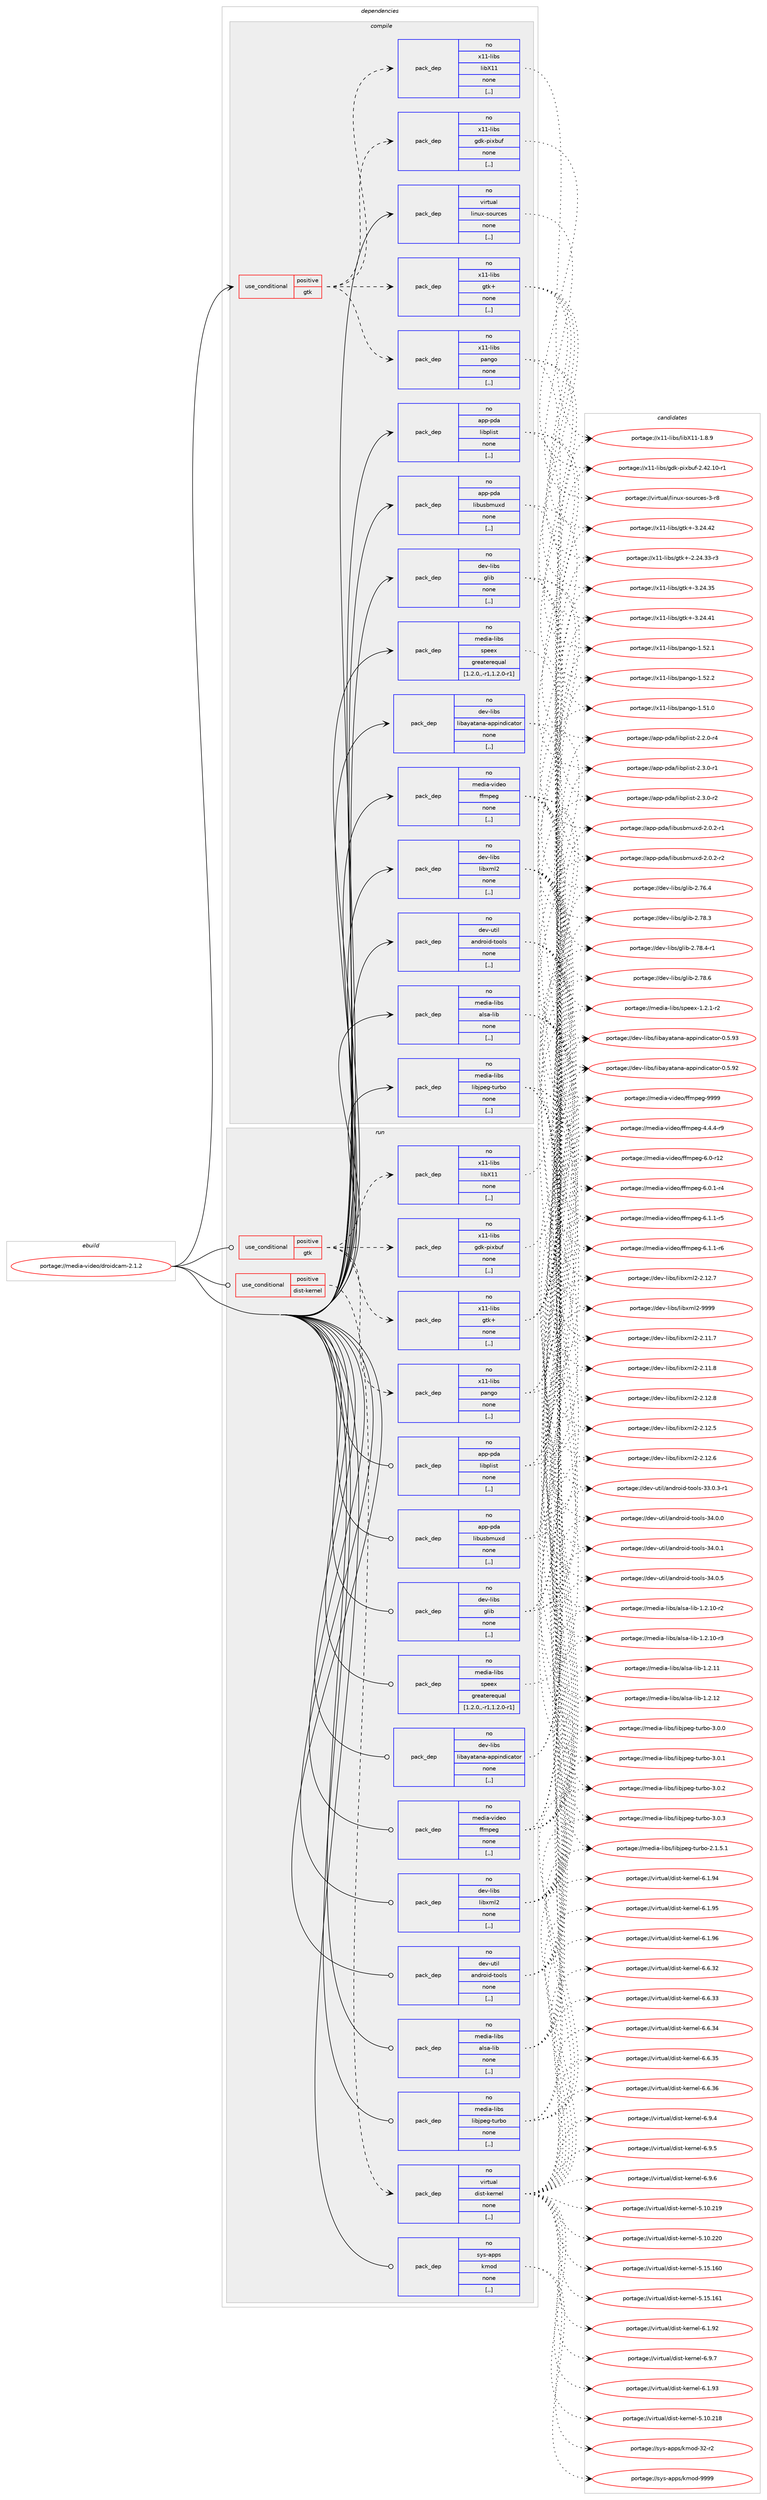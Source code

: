 digraph prolog {

# *************
# Graph options
# *************

newrank=true;
concentrate=true;
compound=true;
graph [rankdir=LR,fontname=Helvetica,fontsize=10,ranksep=1.5];#, ranksep=2.5, nodesep=0.2];
edge  [arrowhead=vee];
node  [fontname=Helvetica,fontsize=10];

# **********
# The ebuild
# **********

subgraph cluster_leftcol {
color=gray;
rank=same;
label=<<i>ebuild</i>>;
id [label="portage://media-video/droidcam-2.1.2", color=red, width=4, href="../media-video/droidcam-2.1.2.svg"];
}

# ****************
# The dependencies
# ****************

subgraph cluster_midcol {
color=gray;
label=<<i>dependencies</i>>;
subgraph cluster_compile {
fillcolor="#eeeeee";
style=filled;
label=<<i>compile</i>>;
subgraph cond80886 {
dependency318370 [label=<<TABLE BORDER="0" CELLBORDER="1" CELLSPACING="0" CELLPADDING="4"><TR><TD ROWSPAN="3" CELLPADDING="10">use_conditional</TD></TR><TR><TD>positive</TD></TR><TR><TD>gtk</TD></TR></TABLE>>, shape=none, color=red];
subgraph pack235024 {
dependency318371 [label=<<TABLE BORDER="0" CELLBORDER="1" CELLSPACING="0" CELLPADDING="4" WIDTH="220"><TR><TD ROWSPAN="6" CELLPADDING="30">pack_dep</TD></TR><TR><TD WIDTH="110">no</TD></TR><TR><TD>x11-libs</TD></TR><TR><TD>gdk-pixbuf</TD></TR><TR><TD>none</TD></TR><TR><TD>[,,]</TD></TR></TABLE>>, shape=none, color=blue];
}
dependency318370:e -> dependency318371:w [weight=20,style="dashed",arrowhead="vee"];
subgraph pack235025 {
dependency318372 [label=<<TABLE BORDER="0" CELLBORDER="1" CELLSPACING="0" CELLPADDING="4" WIDTH="220"><TR><TD ROWSPAN="6" CELLPADDING="30">pack_dep</TD></TR><TR><TD WIDTH="110">no</TD></TR><TR><TD>x11-libs</TD></TR><TR><TD>gtk+</TD></TR><TR><TD>none</TD></TR><TR><TD>[,,]</TD></TR></TABLE>>, shape=none, color=blue];
}
dependency318370:e -> dependency318372:w [weight=20,style="dashed",arrowhead="vee"];
subgraph pack235026 {
dependency318373 [label=<<TABLE BORDER="0" CELLBORDER="1" CELLSPACING="0" CELLPADDING="4" WIDTH="220"><TR><TD ROWSPAN="6" CELLPADDING="30">pack_dep</TD></TR><TR><TD WIDTH="110">no</TD></TR><TR><TD>x11-libs</TD></TR><TR><TD>libX11</TD></TR><TR><TD>none</TD></TR><TR><TD>[,,]</TD></TR></TABLE>>, shape=none, color=blue];
}
dependency318370:e -> dependency318373:w [weight=20,style="dashed",arrowhead="vee"];
subgraph pack235027 {
dependency318374 [label=<<TABLE BORDER="0" CELLBORDER="1" CELLSPACING="0" CELLPADDING="4" WIDTH="220"><TR><TD ROWSPAN="6" CELLPADDING="30">pack_dep</TD></TR><TR><TD WIDTH="110">no</TD></TR><TR><TD>x11-libs</TD></TR><TR><TD>pango</TD></TR><TR><TD>none</TD></TR><TR><TD>[,,]</TD></TR></TABLE>>, shape=none, color=blue];
}
dependency318370:e -> dependency318374:w [weight=20,style="dashed",arrowhead="vee"];
}
id:e -> dependency318370:w [weight=20,style="solid",arrowhead="vee"];
subgraph pack235028 {
dependency318375 [label=<<TABLE BORDER="0" CELLBORDER="1" CELLSPACING="0" CELLPADDING="4" WIDTH="220"><TR><TD ROWSPAN="6" CELLPADDING="30">pack_dep</TD></TR><TR><TD WIDTH="110">no</TD></TR><TR><TD>app-pda</TD></TR><TR><TD>libplist</TD></TR><TR><TD>none</TD></TR><TR><TD>[,,]</TD></TR></TABLE>>, shape=none, color=blue];
}
id:e -> dependency318375:w [weight=20,style="solid",arrowhead="vee"];
subgraph pack235029 {
dependency318376 [label=<<TABLE BORDER="0" CELLBORDER="1" CELLSPACING="0" CELLPADDING="4" WIDTH="220"><TR><TD ROWSPAN="6" CELLPADDING="30">pack_dep</TD></TR><TR><TD WIDTH="110">no</TD></TR><TR><TD>app-pda</TD></TR><TR><TD>libusbmuxd</TD></TR><TR><TD>none</TD></TR><TR><TD>[,,]</TD></TR></TABLE>>, shape=none, color=blue];
}
id:e -> dependency318376:w [weight=20,style="solid",arrowhead="vee"];
subgraph pack235030 {
dependency318377 [label=<<TABLE BORDER="0" CELLBORDER="1" CELLSPACING="0" CELLPADDING="4" WIDTH="220"><TR><TD ROWSPAN="6" CELLPADDING="30">pack_dep</TD></TR><TR><TD WIDTH="110">no</TD></TR><TR><TD>dev-libs</TD></TR><TR><TD>glib</TD></TR><TR><TD>none</TD></TR><TR><TD>[,,]</TD></TR></TABLE>>, shape=none, color=blue];
}
id:e -> dependency318377:w [weight=20,style="solid",arrowhead="vee"];
subgraph pack235031 {
dependency318378 [label=<<TABLE BORDER="0" CELLBORDER="1" CELLSPACING="0" CELLPADDING="4" WIDTH="220"><TR><TD ROWSPAN="6" CELLPADDING="30">pack_dep</TD></TR><TR><TD WIDTH="110">no</TD></TR><TR><TD>dev-libs</TD></TR><TR><TD>libayatana-appindicator</TD></TR><TR><TD>none</TD></TR><TR><TD>[,,]</TD></TR></TABLE>>, shape=none, color=blue];
}
id:e -> dependency318378:w [weight=20,style="solid",arrowhead="vee"];
subgraph pack235032 {
dependency318379 [label=<<TABLE BORDER="0" CELLBORDER="1" CELLSPACING="0" CELLPADDING="4" WIDTH="220"><TR><TD ROWSPAN="6" CELLPADDING="30">pack_dep</TD></TR><TR><TD WIDTH="110">no</TD></TR><TR><TD>dev-libs</TD></TR><TR><TD>libxml2</TD></TR><TR><TD>none</TD></TR><TR><TD>[,,]</TD></TR></TABLE>>, shape=none, color=blue];
}
id:e -> dependency318379:w [weight=20,style="solid",arrowhead="vee"];
subgraph pack235033 {
dependency318380 [label=<<TABLE BORDER="0" CELLBORDER="1" CELLSPACING="0" CELLPADDING="4" WIDTH="220"><TR><TD ROWSPAN="6" CELLPADDING="30">pack_dep</TD></TR><TR><TD WIDTH="110">no</TD></TR><TR><TD>dev-util</TD></TR><TR><TD>android-tools</TD></TR><TR><TD>none</TD></TR><TR><TD>[,,]</TD></TR></TABLE>>, shape=none, color=blue];
}
id:e -> dependency318380:w [weight=20,style="solid",arrowhead="vee"];
subgraph pack235034 {
dependency318381 [label=<<TABLE BORDER="0" CELLBORDER="1" CELLSPACING="0" CELLPADDING="4" WIDTH="220"><TR><TD ROWSPAN="6" CELLPADDING="30">pack_dep</TD></TR><TR><TD WIDTH="110">no</TD></TR><TR><TD>media-libs</TD></TR><TR><TD>alsa-lib</TD></TR><TR><TD>none</TD></TR><TR><TD>[,,]</TD></TR></TABLE>>, shape=none, color=blue];
}
id:e -> dependency318381:w [weight=20,style="solid",arrowhead="vee"];
subgraph pack235035 {
dependency318382 [label=<<TABLE BORDER="0" CELLBORDER="1" CELLSPACING="0" CELLPADDING="4" WIDTH="220"><TR><TD ROWSPAN="6" CELLPADDING="30">pack_dep</TD></TR><TR><TD WIDTH="110">no</TD></TR><TR><TD>media-libs</TD></TR><TR><TD>libjpeg-turbo</TD></TR><TR><TD>none</TD></TR><TR><TD>[,,]</TD></TR></TABLE>>, shape=none, color=blue];
}
id:e -> dependency318382:w [weight=20,style="solid",arrowhead="vee"];
subgraph pack235036 {
dependency318383 [label=<<TABLE BORDER="0" CELLBORDER="1" CELLSPACING="0" CELLPADDING="4" WIDTH="220"><TR><TD ROWSPAN="6" CELLPADDING="30">pack_dep</TD></TR><TR><TD WIDTH="110">no</TD></TR><TR><TD>media-libs</TD></TR><TR><TD>speex</TD></TR><TR><TD>greaterequal</TD></TR><TR><TD>[1.2.0,,-r1,1.2.0-r1]</TD></TR></TABLE>>, shape=none, color=blue];
}
id:e -> dependency318383:w [weight=20,style="solid",arrowhead="vee"];
subgraph pack235037 {
dependency318384 [label=<<TABLE BORDER="0" CELLBORDER="1" CELLSPACING="0" CELLPADDING="4" WIDTH="220"><TR><TD ROWSPAN="6" CELLPADDING="30">pack_dep</TD></TR><TR><TD WIDTH="110">no</TD></TR><TR><TD>media-video</TD></TR><TR><TD>ffmpeg</TD></TR><TR><TD>none</TD></TR><TR><TD>[,,]</TD></TR></TABLE>>, shape=none, color=blue];
}
id:e -> dependency318384:w [weight=20,style="solid",arrowhead="vee"];
subgraph pack235038 {
dependency318385 [label=<<TABLE BORDER="0" CELLBORDER="1" CELLSPACING="0" CELLPADDING="4" WIDTH="220"><TR><TD ROWSPAN="6" CELLPADDING="30">pack_dep</TD></TR><TR><TD WIDTH="110">no</TD></TR><TR><TD>virtual</TD></TR><TR><TD>linux-sources</TD></TR><TR><TD>none</TD></TR><TR><TD>[,,]</TD></TR></TABLE>>, shape=none, color=blue];
}
id:e -> dependency318385:w [weight=20,style="solid",arrowhead="vee"];
}
subgraph cluster_compileandrun {
fillcolor="#eeeeee";
style=filled;
label=<<i>compile and run</i>>;
}
subgraph cluster_run {
fillcolor="#eeeeee";
style=filled;
label=<<i>run</i>>;
subgraph cond80887 {
dependency318386 [label=<<TABLE BORDER="0" CELLBORDER="1" CELLSPACING="0" CELLPADDING="4"><TR><TD ROWSPAN="3" CELLPADDING="10">use_conditional</TD></TR><TR><TD>positive</TD></TR><TR><TD>dist-kernel</TD></TR></TABLE>>, shape=none, color=red];
subgraph pack235039 {
dependency318387 [label=<<TABLE BORDER="0" CELLBORDER="1" CELLSPACING="0" CELLPADDING="4" WIDTH="220"><TR><TD ROWSPAN="6" CELLPADDING="30">pack_dep</TD></TR><TR><TD WIDTH="110">no</TD></TR><TR><TD>virtual</TD></TR><TR><TD>dist-kernel</TD></TR><TR><TD>none</TD></TR><TR><TD>[,,]</TD></TR></TABLE>>, shape=none, color=blue];
}
dependency318386:e -> dependency318387:w [weight=20,style="dashed",arrowhead="vee"];
}
id:e -> dependency318386:w [weight=20,style="solid",arrowhead="odot"];
subgraph cond80888 {
dependency318388 [label=<<TABLE BORDER="0" CELLBORDER="1" CELLSPACING="0" CELLPADDING="4"><TR><TD ROWSPAN="3" CELLPADDING="10">use_conditional</TD></TR><TR><TD>positive</TD></TR><TR><TD>gtk</TD></TR></TABLE>>, shape=none, color=red];
subgraph pack235040 {
dependency318389 [label=<<TABLE BORDER="0" CELLBORDER="1" CELLSPACING="0" CELLPADDING="4" WIDTH="220"><TR><TD ROWSPAN="6" CELLPADDING="30">pack_dep</TD></TR><TR><TD WIDTH="110">no</TD></TR><TR><TD>x11-libs</TD></TR><TR><TD>gdk-pixbuf</TD></TR><TR><TD>none</TD></TR><TR><TD>[,,]</TD></TR></TABLE>>, shape=none, color=blue];
}
dependency318388:e -> dependency318389:w [weight=20,style="dashed",arrowhead="vee"];
subgraph pack235041 {
dependency318390 [label=<<TABLE BORDER="0" CELLBORDER="1" CELLSPACING="0" CELLPADDING="4" WIDTH="220"><TR><TD ROWSPAN="6" CELLPADDING="30">pack_dep</TD></TR><TR><TD WIDTH="110">no</TD></TR><TR><TD>x11-libs</TD></TR><TR><TD>gtk+</TD></TR><TR><TD>none</TD></TR><TR><TD>[,,]</TD></TR></TABLE>>, shape=none, color=blue];
}
dependency318388:e -> dependency318390:w [weight=20,style="dashed",arrowhead="vee"];
subgraph pack235042 {
dependency318391 [label=<<TABLE BORDER="0" CELLBORDER="1" CELLSPACING="0" CELLPADDING="4" WIDTH="220"><TR><TD ROWSPAN="6" CELLPADDING="30">pack_dep</TD></TR><TR><TD WIDTH="110">no</TD></TR><TR><TD>x11-libs</TD></TR><TR><TD>libX11</TD></TR><TR><TD>none</TD></TR><TR><TD>[,,]</TD></TR></TABLE>>, shape=none, color=blue];
}
dependency318388:e -> dependency318391:w [weight=20,style="dashed",arrowhead="vee"];
subgraph pack235043 {
dependency318392 [label=<<TABLE BORDER="0" CELLBORDER="1" CELLSPACING="0" CELLPADDING="4" WIDTH="220"><TR><TD ROWSPAN="6" CELLPADDING="30">pack_dep</TD></TR><TR><TD WIDTH="110">no</TD></TR><TR><TD>x11-libs</TD></TR><TR><TD>pango</TD></TR><TR><TD>none</TD></TR><TR><TD>[,,]</TD></TR></TABLE>>, shape=none, color=blue];
}
dependency318388:e -> dependency318392:w [weight=20,style="dashed",arrowhead="vee"];
}
id:e -> dependency318388:w [weight=20,style="solid",arrowhead="odot"];
subgraph pack235044 {
dependency318393 [label=<<TABLE BORDER="0" CELLBORDER="1" CELLSPACING="0" CELLPADDING="4" WIDTH="220"><TR><TD ROWSPAN="6" CELLPADDING="30">pack_dep</TD></TR><TR><TD WIDTH="110">no</TD></TR><TR><TD>app-pda</TD></TR><TR><TD>libplist</TD></TR><TR><TD>none</TD></TR><TR><TD>[,,]</TD></TR></TABLE>>, shape=none, color=blue];
}
id:e -> dependency318393:w [weight=20,style="solid",arrowhead="odot"];
subgraph pack235045 {
dependency318394 [label=<<TABLE BORDER="0" CELLBORDER="1" CELLSPACING="0" CELLPADDING="4" WIDTH="220"><TR><TD ROWSPAN="6" CELLPADDING="30">pack_dep</TD></TR><TR><TD WIDTH="110">no</TD></TR><TR><TD>app-pda</TD></TR><TR><TD>libusbmuxd</TD></TR><TR><TD>none</TD></TR><TR><TD>[,,]</TD></TR></TABLE>>, shape=none, color=blue];
}
id:e -> dependency318394:w [weight=20,style="solid",arrowhead="odot"];
subgraph pack235046 {
dependency318395 [label=<<TABLE BORDER="0" CELLBORDER="1" CELLSPACING="0" CELLPADDING="4" WIDTH="220"><TR><TD ROWSPAN="6" CELLPADDING="30">pack_dep</TD></TR><TR><TD WIDTH="110">no</TD></TR><TR><TD>dev-libs</TD></TR><TR><TD>glib</TD></TR><TR><TD>none</TD></TR><TR><TD>[,,]</TD></TR></TABLE>>, shape=none, color=blue];
}
id:e -> dependency318395:w [weight=20,style="solid",arrowhead="odot"];
subgraph pack235047 {
dependency318396 [label=<<TABLE BORDER="0" CELLBORDER="1" CELLSPACING="0" CELLPADDING="4" WIDTH="220"><TR><TD ROWSPAN="6" CELLPADDING="30">pack_dep</TD></TR><TR><TD WIDTH="110">no</TD></TR><TR><TD>dev-libs</TD></TR><TR><TD>libayatana-appindicator</TD></TR><TR><TD>none</TD></TR><TR><TD>[,,]</TD></TR></TABLE>>, shape=none, color=blue];
}
id:e -> dependency318396:w [weight=20,style="solid",arrowhead="odot"];
subgraph pack235048 {
dependency318397 [label=<<TABLE BORDER="0" CELLBORDER="1" CELLSPACING="0" CELLPADDING="4" WIDTH="220"><TR><TD ROWSPAN="6" CELLPADDING="30">pack_dep</TD></TR><TR><TD WIDTH="110">no</TD></TR><TR><TD>dev-libs</TD></TR><TR><TD>libxml2</TD></TR><TR><TD>none</TD></TR><TR><TD>[,,]</TD></TR></TABLE>>, shape=none, color=blue];
}
id:e -> dependency318397:w [weight=20,style="solid",arrowhead="odot"];
subgraph pack235049 {
dependency318398 [label=<<TABLE BORDER="0" CELLBORDER="1" CELLSPACING="0" CELLPADDING="4" WIDTH="220"><TR><TD ROWSPAN="6" CELLPADDING="30">pack_dep</TD></TR><TR><TD WIDTH="110">no</TD></TR><TR><TD>dev-util</TD></TR><TR><TD>android-tools</TD></TR><TR><TD>none</TD></TR><TR><TD>[,,]</TD></TR></TABLE>>, shape=none, color=blue];
}
id:e -> dependency318398:w [weight=20,style="solid",arrowhead="odot"];
subgraph pack235050 {
dependency318399 [label=<<TABLE BORDER="0" CELLBORDER="1" CELLSPACING="0" CELLPADDING="4" WIDTH="220"><TR><TD ROWSPAN="6" CELLPADDING="30">pack_dep</TD></TR><TR><TD WIDTH="110">no</TD></TR><TR><TD>media-libs</TD></TR><TR><TD>alsa-lib</TD></TR><TR><TD>none</TD></TR><TR><TD>[,,]</TD></TR></TABLE>>, shape=none, color=blue];
}
id:e -> dependency318399:w [weight=20,style="solid",arrowhead="odot"];
subgraph pack235051 {
dependency318400 [label=<<TABLE BORDER="0" CELLBORDER="1" CELLSPACING="0" CELLPADDING="4" WIDTH="220"><TR><TD ROWSPAN="6" CELLPADDING="30">pack_dep</TD></TR><TR><TD WIDTH="110">no</TD></TR><TR><TD>media-libs</TD></TR><TR><TD>libjpeg-turbo</TD></TR><TR><TD>none</TD></TR><TR><TD>[,,]</TD></TR></TABLE>>, shape=none, color=blue];
}
id:e -> dependency318400:w [weight=20,style="solid",arrowhead="odot"];
subgraph pack235052 {
dependency318401 [label=<<TABLE BORDER="0" CELLBORDER="1" CELLSPACING="0" CELLPADDING="4" WIDTH="220"><TR><TD ROWSPAN="6" CELLPADDING="30">pack_dep</TD></TR><TR><TD WIDTH="110">no</TD></TR><TR><TD>media-libs</TD></TR><TR><TD>speex</TD></TR><TR><TD>greaterequal</TD></TR><TR><TD>[1.2.0,,-r1,1.2.0-r1]</TD></TR></TABLE>>, shape=none, color=blue];
}
id:e -> dependency318401:w [weight=20,style="solid",arrowhead="odot"];
subgraph pack235053 {
dependency318402 [label=<<TABLE BORDER="0" CELLBORDER="1" CELLSPACING="0" CELLPADDING="4" WIDTH="220"><TR><TD ROWSPAN="6" CELLPADDING="30">pack_dep</TD></TR><TR><TD WIDTH="110">no</TD></TR><TR><TD>media-video</TD></TR><TR><TD>ffmpeg</TD></TR><TR><TD>none</TD></TR><TR><TD>[,,]</TD></TR></TABLE>>, shape=none, color=blue];
}
id:e -> dependency318402:w [weight=20,style="solid",arrowhead="odot"];
subgraph pack235054 {
dependency318403 [label=<<TABLE BORDER="0" CELLBORDER="1" CELLSPACING="0" CELLPADDING="4" WIDTH="220"><TR><TD ROWSPAN="6" CELLPADDING="30">pack_dep</TD></TR><TR><TD WIDTH="110">no</TD></TR><TR><TD>sys-apps</TD></TR><TR><TD>kmod</TD></TR><TR><TD>none</TD></TR><TR><TD>[,,]</TD></TR></TABLE>>, shape=none, color=blue];
}
id:e -> dependency318403:w [weight=20,style="solid",arrowhead="odot"];
}
}

# **************
# The candidates
# **************

subgraph cluster_choices {
rank=same;
color=gray;
label=<<i>candidates</i>>;

subgraph choice235024 {
color=black;
nodesep=1;
choice1204949451081059811547103100107451121051209811710245504652504649484511449 [label="portage://x11-libs/gdk-pixbuf-2.42.10-r1", color=red, width=4,href="../x11-libs/gdk-pixbuf-2.42.10-r1.svg"];
dependency318371:e -> choice1204949451081059811547103100107451121051209811710245504652504649484511449:w [style=dotted,weight="100"];
}
subgraph choice235025 {
color=black;
nodesep=1;
choice12049494510810598115471031161074345504650524651514511451 [label="portage://x11-libs/gtk+-2.24.33-r3", color=red, width=4,href="../x11-libs/gtk+-2.24.33-r3.svg"];
choice1204949451081059811547103116107434551465052465153 [label="portage://x11-libs/gtk+-3.24.35", color=red, width=4,href="../x11-libs/gtk+-3.24.35.svg"];
choice1204949451081059811547103116107434551465052465249 [label="portage://x11-libs/gtk+-3.24.41", color=red, width=4,href="../x11-libs/gtk+-3.24.41.svg"];
choice1204949451081059811547103116107434551465052465250 [label="portage://x11-libs/gtk+-3.24.42", color=red, width=4,href="../x11-libs/gtk+-3.24.42.svg"];
dependency318372:e -> choice12049494510810598115471031161074345504650524651514511451:w [style=dotted,weight="100"];
dependency318372:e -> choice1204949451081059811547103116107434551465052465153:w [style=dotted,weight="100"];
dependency318372:e -> choice1204949451081059811547103116107434551465052465249:w [style=dotted,weight="100"];
dependency318372:e -> choice1204949451081059811547103116107434551465052465250:w [style=dotted,weight="100"];
}
subgraph choice235026 {
color=black;
nodesep=1;
choice120494945108105981154710810598884949454946564657 [label="portage://x11-libs/libX11-1.8.9", color=red, width=4,href="../x11-libs/libX11-1.8.9.svg"];
dependency318373:e -> choice120494945108105981154710810598884949454946564657:w [style=dotted,weight="100"];
}
subgraph choice235027 {
color=black;
nodesep=1;
choice12049494510810598115471129711010311145494653494648 [label="portage://x11-libs/pango-1.51.0", color=red, width=4,href="../x11-libs/pango-1.51.0.svg"];
choice12049494510810598115471129711010311145494653504649 [label="portage://x11-libs/pango-1.52.1", color=red, width=4,href="../x11-libs/pango-1.52.1.svg"];
choice12049494510810598115471129711010311145494653504650 [label="portage://x11-libs/pango-1.52.2", color=red, width=4,href="../x11-libs/pango-1.52.2.svg"];
dependency318374:e -> choice12049494510810598115471129711010311145494653494648:w [style=dotted,weight="100"];
dependency318374:e -> choice12049494510810598115471129711010311145494653504649:w [style=dotted,weight="100"];
dependency318374:e -> choice12049494510810598115471129711010311145494653504650:w [style=dotted,weight="100"];
}
subgraph choice235028 {
color=black;
nodesep=1;
choice97112112451121009747108105981121081051151164550465046484511452 [label="portage://app-pda/libplist-2.2.0-r4", color=red, width=4,href="../app-pda/libplist-2.2.0-r4.svg"];
choice97112112451121009747108105981121081051151164550465146484511449 [label="portage://app-pda/libplist-2.3.0-r1", color=red, width=4,href="../app-pda/libplist-2.3.0-r1.svg"];
choice97112112451121009747108105981121081051151164550465146484511450 [label="portage://app-pda/libplist-2.3.0-r2", color=red, width=4,href="../app-pda/libplist-2.3.0-r2.svg"];
dependency318375:e -> choice97112112451121009747108105981121081051151164550465046484511452:w [style=dotted,weight="100"];
dependency318375:e -> choice97112112451121009747108105981121081051151164550465146484511449:w [style=dotted,weight="100"];
dependency318375:e -> choice97112112451121009747108105981121081051151164550465146484511450:w [style=dotted,weight="100"];
}
subgraph choice235029 {
color=black;
nodesep=1;
choice9711211245112100974710810598117115981091171201004550464846504511449 [label="portage://app-pda/libusbmuxd-2.0.2-r1", color=red, width=4,href="../app-pda/libusbmuxd-2.0.2-r1.svg"];
choice9711211245112100974710810598117115981091171201004550464846504511450 [label="portage://app-pda/libusbmuxd-2.0.2-r2", color=red, width=4,href="../app-pda/libusbmuxd-2.0.2-r2.svg"];
dependency318376:e -> choice9711211245112100974710810598117115981091171201004550464846504511449:w [style=dotted,weight="100"];
dependency318376:e -> choice9711211245112100974710810598117115981091171201004550464846504511450:w [style=dotted,weight="100"];
}
subgraph choice235030 {
color=black;
nodesep=1;
choice1001011184510810598115471031081059845504655544652 [label="portage://dev-libs/glib-2.76.4", color=red, width=4,href="../dev-libs/glib-2.76.4.svg"];
choice1001011184510810598115471031081059845504655564651 [label="portage://dev-libs/glib-2.78.3", color=red, width=4,href="../dev-libs/glib-2.78.3.svg"];
choice10010111845108105981154710310810598455046555646524511449 [label="portage://dev-libs/glib-2.78.4-r1", color=red, width=4,href="../dev-libs/glib-2.78.4-r1.svg"];
choice1001011184510810598115471031081059845504655564654 [label="portage://dev-libs/glib-2.78.6", color=red, width=4,href="../dev-libs/glib-2.78.6.svg"];
dependency318377:e -> choice1001011184510810598115471031081059845504655544652:w [style=dotted,weight="100"];
dependency318377:e -> choice1001011184510810598115471031081059845504655564651:w [style=dotted,weight="100"];
dependency318377:e -> choice10010111845108105981154710310810598455046555646524511449:w [style=dotted,weight="100"];
dependency318377:e -> choice1001011184510810598115471031081059845504655564654:w [style=dotted,weight="100"];
}
subgraph choice235031 {
color=black;
nodesep=1;
choice10010111845108105981154710810598971219711697110974597112112105110100105999711611111445484653465750 [label="portage://dev-libs/libayatana-appindicator-0.5.92", color=red, width=4,href="../dev-libs/libayatana-appindicator-0.5.92.svg"];
choice10010111845108105981154710810598971219711697110974597112112105110100105999711611111445484653465751 [label="portage://dev-libs/libayatana-appindicator-0.5.93", color=red, width=4,href="../dev-libs/libayatana-appindicator-0.5.93.svg"];
dependency318378:e -> choice10010111845108105981154710810598971219711697110974597112112105110100105999711611111445484653465750:w [style=dotted,weight="100"];
dependency318378:e -> choice10010111845108105981154710810598971219711697110974597112112105110100105999711611111445484653465751:w [style=dotted,weight="100"];
}
subgraph choice235032 {
color=black;
nodesep=1;
choice100101118451081059811547108105981201091085045504649494655 [label="portage://dev-libs/libxml2-2.11.7", color=red, width=4,href="../dev-libs/libxml2-2.11.7.svg"];
choice100101118451081059811547108105981201091085045504649494656 [label="portage://dev-libs/libxml2-2.11.8", color=red, width=4,href="../dev-libs/libxml2-2.11.8.svg"];
choice100101118451081059811547108105981201091085045504649504653 [label="portage://dev-libs/libxml2-2.12.5", color=red, width=4,href="../dev-libs/libxml2-2.12.5.svg"];
choice100101118451081059811547108105981201091085045504649504654 [label="portage://dev-libs/libxml2-2.12.6", color=red, width=4,href="../dev-libs/libxml2-2.12.6.svg"];
choice100101118451081059811547108105981201091085045504649504655 [label="portage://dev-libs/libxml2-2.12.7", color=red, width=4,href="../dev-libs/libxml2-2.12.7.svg"];
choice100101118451081059811547108105981201091085045504649504656 [label="portage://dev-libs/libxml2-2.12.8", color=red, width=4,href="../dev-libs/libxml2-2.12.8.svg"];
choice10010111845108105981154710810598120109108504557575757 [label="portage://dev-libs/libxml2-9999", color=red, width=4,href="../dev-libs/libxml2-9999.svg"];
dependency318379:e -> choice100101118451081059811547108105981201091085045504649494655:w [style=dotted,weight="100"];
dependency318379:e -> choice100101118451081059811547108105981201091085045504649494656:w [style=dotted,weight="100"];
dependency318379:e -> choice100101118451081059811547108105981201091085045504649504653:w [style=dotted,weight="100"];
dependency318379:e -> choice100101118451081059811547108105981201091085045504649504654:w [style=dotted,weight="100"];
dependency318379:e -> choice100101118451081059811547108105981201091085045504649504655:w [style=dotted,weight="100"];
dependency318379:e -> choice100101118451081059811547108105981201091085045504649504656:w [style=dotted,weight="100"];
dependency318379:e -> choice10010111845108105981154710810598120109108504557575757:w [style=dotted,weight="100"];
}
subgraph choice235033 {
color=black;
nodesep=1;
choice10010111845117116105108479711010011411110510045116111111108115455151464846514511449 [label="portage://dev-util/android-tools-33.0.3-r1", color=red, width=4,href="../dev-util/android-tools-33.0.3-r1.svg"];
choice1001011184511711610510847971101001141111051004511611111110811545515246484648 [label="portage://dev-util/android-tools-34.0.0", color=red, width=4,href="../dev-util/android-tools-34.0.0.svg"];
choice1001011184511711610510847971101001141111051004511611111110811545515246484649 [label="portage://dev-util/android-tools-34.0.1", color=red, width=4,href="../dev-util/android-tools-34.0.1.svg"];
choice1001011184511711610510847971101001141111051004511611111110811545515246484653 [label="portage://dev-util/android-tools-34.0.5", color=red, width=4,href="../dev-util/android-tools-34.0.5.svg"];
dependency318380:e -> choice10010111845117116105108479711010011411110510045116111111108115455151464846514511449:w [style=dotted,weight="100"];
dependency318380:e -> choice1001011184511711610510847971101001141111051004511611111110811545515246484648:w [style=dotted,weight="100"];
dependency318380:e -> choice1001011184511711610510847971101001141111051004511611111110811545515246484649:w [style=dotted,weight="100"];
dependency318380:e -> choice1001011184511711610510847971101001141111051004511611111110811545515246484653:w [style=dotted,weight="100"];
}
subgraph choice235034 {
color=black;
nodesep=1;
choice1091011001059745108105981154797108115974510810598454946504649484511450 [label="portage://media-libs/alsa-lib-1.2.10-r2", color=red, width=4,href="../media-libs/alsa-lib-1.2.10-r2.svg"];
choice1091011001059745108105981154797108115974510810598454946504649484511451 [label="portage://media-libs/alsa-lib-1.2.10-r3", color=red, width=4,href="../media-libs/alsa-lib-1.2.10-r3.svg"];
choice109101100105974510810598115479710811597451081059845494650464949 [label="portage://media-libs/alsa-lib-1.2.11", color=red, width=4,href="../media-libs/alsa-lib-1.2.11.svg"];
choice109101100105974510810598115479710811597451081059845494650464950 [label="portage://media-libs/alsa-lib-1.2.12", color=red, width=4,href="../media-libs/alsa-lib-1.2.12.svg"];
dependency318381:e -> choice1091011001059745108105981154797108115974510810598454946504649484511450:w [style=dotted,weight="100"];
dependency318381:e -> choice1091011001059745108105981154797108115974510810598454946504649484511451:w [style=dotted,weight="100"];
dependency318381:e -> choice109101100105974510810598115479710811597451081059845494650464949:w [style=dotted,weight="100"];
dependency318381:e -> choice109101100105974510810598115479710811597451081059845494650464950:w [style=dotted,weight="100"];
}
subgraph choice235035 {
color=black;
nodesep=1;
choice109101100105974510810598115471081059810611210110345116117114981114550464946534649 [label="portage://media-libs/libjpeg-turbo-2.1.5.1", color=red, width=4,href="../media-libs/libjpeg-turbo-2.1.5.1.svg"];
choice10910110010597451081059811547108105981061121011034511611711498111455146484648 [label="portage://media-libs/libjpeg-turbo-3.0.0", color=red, width=4,href="../media-libs/libjpeg-turbo-3.0.0.svg"];
choice10910110010597451081059811547108105981061121011034511611711498111455146484649 [label="portage://media-libs/libjpeg-turbo-3.0.1", color=red, width=4,href="../media-libs/libjpeg-turbo-3.0.1.svg"];
choice10910110010597451081059811547108105981061121011034511611711498111455146484650 [label="portage://media-libs/libjpeg-turbo-3.0.2", color=red, width=4,href="../media-libs/libjpeg-turbo-3.0.2.svg"];
choice10910110010597451081059811547108105981061121011034511611711498111455146484651 [label="portage://media-libs/libjpeg-turbo-3.0.3", color=red, width=4,href="../media-libs/libjpeg-turbo-3.0.3.svg"];
dependency318382:e -> choice109101100105974510810598115471081059810611210110345116117114981114550464946534649:w [style=dotted,weight="100"];
dependency318382:e -> choice10910110010597451081059811547108105981061121011034511611711498111455146484648:w [style=dotted,weight="100"];
dependency318382:e -> choice10910110010597451081059811547108105981061121011034511611711498111455146484649:w [style=dotted,weight="100"];
dependency318382:e -> choice10910110010597451081059811547108105981061121011034511611711498111455146484650:w [style=dotted,weight="100"];
dependency318382:e -> choice10910110010597451081059811547108105981061121011034511611711498111455146484651:w [style=dotted,weight="100"];
}
subgraph choice235036 {
color=black;
nodesep=1;
choice109101100105974510810598115471151121011011204549465046494511450 [label="portage://media-libs/speex-1.2.1-r2", color=red, width=4,href="../media-libs/speex-1.2.1-r2.svg"];
dependency318383:e -> choice109101100105974510810598115471151121011011204549465046494511450:w [style=dotted,weight="100"];
}
subgraph choice235037 {
color=black;
nodesep=1;
choice1091011001059745118105100101111471021021091121011034552465246524511457 [label="portage://media-video/ffmpeg-4.4.4-r9", color=red, width=4,href="../media-video/ffmpeg-4.4.4-r9.svg"];
choice10910110010597451181051001011114710210210911210110345544648451144950 [label="portage://media-video/ffmpeg-6.0-r12", color=red, width=4,href="../media-video/ffmpeg-6.0-r12.svg"];
choice1091011001059745118105100101111471021021091121011034554464846494511452 [label="portage://media-video/ffmpeg-6.0.1-r4", color=red, width=4,href="../media-video/ffmpeg-6.0.1-r4.svg"];
choice1091011001059745118105100101111471021021091121011034554464946494511453 [label="portage://media-video/ffmpeg-6.1.1-r5", color=red, width=4,href="../media-video/ffmpeg-6.1.1-r5.svg"];
choice1091011001059745118105100101111471021021091121011034554464946494511454 [label="portage://media-video/ffmpeg-6.1.1-r6", color=red, width=4,href="../media-video/ffmpeg-6.1.1-r6.svg"];
choice1091011001059745118105100101111471021021091121011034557575757 [label="portage://media-video/ffmpeg-9999", color=red, width=4,href="../media-video/ffmpeg-9999.svg"];
dependency318384:e -> choice1091011001059745118105100101111471021021091121011034552465246524511457:w [style=dotted,weight="100"];
dependency318384:e -> choice10910110010597451181051001011114710210210911210110345544648451144950:w [style=dotted,weight="100"];
dependency318384:e -> choice1091011001059745118105100101111471021021091121011034554464846494511452:w [style=dotted,weight="100"];
dependency318384:e -> choice1091011001059745118105100101111471021021091121011034554464946494511453:w [style=dotted,weight="100"];
dependency318384:e -> choice1091011001059745118105100101111471021021091121011034554464946494511454:w [style=dotted,weight="100"];
dependency318384:e -> choice1091011001059745118105100101111471021021091121011034557575757:w [style=dotted,weight="100"];
}
subgraph choice235038 {
color=black;
nodesep=1;
choice1181051141161179710847108105110117120451151111171149910111545514511456 [label="portage://virtual/linux-sources-3-r8", color=red, width=4,href="../virtual/linux-sources-3-r8.svg"];
dependency318385:e -> choice1181051141161179710847108105110117120451151111171149910111545514511456:w [style=dotted,weight="100"];
}
subgraph choice235039 {
color=black;
nodesep=1;
choice118105114116117971084710010511511645107101114110101108455346494846504956 [label="portage://virtual/dist-kernel-5.10.218", color=red, width=4,href="../virtual/dist-kernel-5.10.218.svg"];
choice118105114116117971084710010511511645107101114110101108455346494846504957 [label="portage://virtual/dist-kernel-5.10.219", color=red, width=4,href="../virtual/dist-kernel-5.10.219.svg"];
choice118105114116117971084710010511511645107101114110101108455346494846505048 [label="portage://virtual/dist-kernel-5.10.220", color=red, width=4,href="../virtual/dist-kernel-5.10.220.svg"];
choice118105114116117971084710010511511645107101114110101108455346495346495448 [label="portage://virtual/dist-kernel-5.15.160", color=red, width=4,href="../virtual/dist-kernel-5.15.160.svg"];
choice118105114116117971084710010511511645107101114110101108455346495346495449 [label="portage://virtual/dist-kernel-5.15.161", color=red, width=4,href="../virtual/dist-kernel-5.15.161.svg"];
choice11810511411611797108471001051151164510710111411010110845544649465750 [label="portage://virtual/dist-kernel-6.1.92", color=red, width=4,href="../virtual/dist-kernel-6.1.92.svg"];
choice11810511411611797108471001051151164510710111411010110845544649465751 [label="portage://virtual/dist-kernel-6.1.93", color=red, width=4,href="../virtual/dist-kernel-6.1.93.svg"];
choice11810511411611797108471001051151164510710111411010110845544649465752 [label="portage://virtual/dist-kernel-6.1.94", color=red, width=4,href="../virtual/dist-kernel-6.1.94.svg"];
choice11810511411611797108471001051151164510710111411010110845544649465753 [label="portage://virtual/dist-kernel-6.1.95", color=red, width=4,href="../virtual/dist-kernel-6.1.95.svg"];
choice11810511411611797108471001051151164510710111411010110845544649465754 [label="portage://virtual/dist-kernel-6.1.96", color=red, width=4,href="../virtual/dist-kernel-6.1.96.svg"];
choice11810511411611797108471001051151164510710111411010110845544654465150 [label="portage://virtual/dist-kernel-6.6.32", color=red, width=4,href="../virtual/dist-kernel-6.6.32.svg"];
choice11810511411611797108471001051151164510710111411010110845544654465151 [label="portage://virtual/dist-kernel-6.6.33", color=red, width=4,href="../virtual/dist-kernel-6.6.33.svg"];
choice11810511411611797108471001051151164510710111411010110845544654465152 [label="portage://virtual/dist-kernel-6.6.34", color=red, width=4,href="../virtual/dist-kernel-6.6.34.svg"];
choice11810511411611797108471001051151164510710111411010110845544654465153 [label="portage://virtual/dist-kernel-6.6.35", color=red, width=4,href="../virtual/dist-kernel-6.6.35.svg"];
choice11810511411611797108471001051151164510710111411010110845544654465154 [label="portage://virtual/dist-kernel-6.6.36", color=red, width=4,href="../virtual/dist-kernel-6.6.36.svg"];
choice118105114116117971084710010511511645107101114110101108455446574652 [label="portage://virtual/dist-kernel-6.9.4", color=red, width=4,href="../virtual/dist-kernel-6.9.4.svg"];
choice118105114116117971084710010511511645107101114110101108455446574653 [label="portage://virtual/dist-kernel-6.9.5", color=red, width=4,href="../virtual/dist-kernel-6.9.5.svg"];
choice118105114116117971084710010511511645107101114110101108455446574654 [label="portage://virtual/dist-kernel-6.9.6", color=red, width=4,href="../virtual/dist-kernel-6.9.6.svg"];
choice118105114116117971084710010511511645107101114110101108455446574655 [label="portage://virtual/dist-kernel-6.9.7", color=red, width=4,href="../virtual/dist-kernel-6.9.7.svg"];
dependency318387:e -> choice118105114116117971084710010511511645107101114110101108455346494846504956:w [style=dotted,weight="100"];
dependency318387:e -> choice118105114116117971084710010511511645107101114110101108455346494846504957:w [style=dotted,weight="100"];
dependency318387:e -> choice118105114116117971084710010511511645107101114110101108455346494846505048:w [style=dotted,weight="100"];
dependency318387:e -> choice118105114116117971084710010511511645107101114110101108455346495346495448:w [style=dotted,weight="100"];
dependency318387:e -> choice118105114116117971084710010511511645107101114110101108455346495346495449:w [style=dotted,weight="100"];
dependency318387:e -> choice11810511411611797108471001051151164510710111411010110845544649465750:w [style=dotted,weight="100"];
dependency318387:e -> choice11810511411611797108471001051151164510710111411010110845544649465751:w [style=dotted,weight="100"];
dependency318387:e -> choice11810511411611797108471001051151164510710111411010110845544649465752:w [style=dotted,weight="100"];
dependency318387:e -> choice11810511411611797108471001051151164510710111411010110845544649465753:w [style=dotted,weight="100"];
dependency318387:e -> choice11810511411611797108471001051151164510710111411010110845544649465754:w [style=dotted,weight="100"];
dependency318387:e -> choice11810511411611797108471001051151164510710111411010110845544654465150:w [style=dotted,weight="100"];
dependency318387:e -> choice11810511411611797108471001051151164510710111411010110845544654465151:w [style=dotted,weight="100"];
dependency318387:e -> choice11810511411611797108471001051151164510710111411010110845544654465152:w [style=dotted,weight="100"];
dependency318387:e -> choice11810511411611797108471001051151164510710111411010110845544654465153:w [style=dotted,weight="100"];
dependency318387:e -> choice11810511411611797108471001051151164510710111411010110845544654465154:w [style=dotted,weight="100"];
dependency318387:e -> choice118105114116117971084710010511511645107101114110101108455446574652:w [style=dotted,weight="100"];
dependency318387:e -> choice118105114116117971084710010511511645107101114110101108455446574653:w [style=dotted,weight="100"];
dependency318387:e -> choice118105114116117971084710010511511645107101114110101108455446574654:w [style=dotted,weight="100"];
dependency318387:e -> choice118105114116117971084710010511511645107101114110101108455446574655:w [style=dotted,weight="100"];
}
subgraph choice235040 {
color=black;
nodesep=1;
choice1204949451081059811547103100107451121051209811710245504652504649484511449 [label="portage://x11-libs/gdk-pixbuf-2.42.10-r1", color=red, width=4,href="../x11-libs/gdk-pixbuf-2.42.10-r1.svg"];
dependency318389:e -> choice1204949451081059811547103100107451121051209811710245504652504649484511449:w [style=dotted,weight="100"];
}
subgraph choice235041 {
color=black;
nodesep=1;
choice12049494510810598115471031161074345504650524651514511451 [label="portage://x11-libs/gtk+-2.24.33-r3", color=red, width=4,href="../x11-libs/gtk+-2.24.33-r3.svg"];
choice1204949451081059811547103116107434551465052465153 [label="portage://x11-libs/gtk+-3.24.35", color=red, width=4,href="../x11-libs/gtk+-3.24.35.svg"];
choice1204949451081059811547103116107434551465052465249 [label="portage://x11-libs/gtk+-3.24.41", color=red, width=4,href="../x11-libs/gtk+-3.24.41.svg"];
choice1204949451081059811547103116107434551465052465250 [label="portage://x11-libs/gtk+-3.24.42", color=red, width=4,href="../x11-libs/gtk+-3.24.42.svg"];
dependency318390:e -> choice12049494510810598115471031161074345504650524651514511451:w [style=dotted,weight="100"];
dependency318390:e -> choice1204949451081059811547103116107434551465052465153:w [style=dotted,weight="100"];
dependency318390:e -> choice1204949451081059811547103116107434551465052465249:w [style=dotted,weight="100"];
dependency318390:e -> choice1204949451081059811547103116107434551465052465250:w [style=dotted,weight="100"];
}
subgraph choice235042 {
color=black;
nodesep=1;
choice120494945108105981154710810598884949454946564657 [label="portage://x11-libs/libX11-1.8.9", color=red, width=4,href="../x11-libs/libX11-1.8.9.svg"];
dependency318391:e -> choice120494945108105981154710810598884949454946564657:w [style=dotted,weight="100"];
}
subgraph choice235043 {
color=black;
nodesep=1;
choice12049494510810598115471129711010311145494653494648 [label="portage://x11-libs/pango-1.51.0", color=red, width=4,href="../x11-libs/pango-1.51.0.svg"];
choice12049494510810598115471129711010311145494653504649 [label="portage://x11-libs/pango-1.52.1", color=red, width=4,href="../x11-libs/pango-1.52.1.svg"];
choice12049494510810598115471129711010311145494653504650 [label="portage://x11-libs/pango-1.52.2", color=red, width=4,href="../x11-libs/pango-1.52.2.svg"];
dependency318392:e -> choice12049494510810598115471129711010311145494653494648:w [style=dotted,weight="100"];
dependency318392:e -> choice12049494510810598115471129711010311145494653504649:w [style=dotted,weight="100"];
dependency318392:e -> choice12049494510810598115471129711010311145494653504650:w [style=dotted,weight="100"];
}
subgraph choice235044 {
color=black;
nodesep=1;
choice97112112451121009747108105981121081051151164550465046484511452 [label="portage://app-pda/libplist-2.2.0-r4", color=red, width=4,href="../app-pda/libplist-2.2.0-r4.svg"];
choice97112112451121009747108105981121081051151164550465146484511449 [label="portage://app-pda/libplist-2.3.0-r1", color=red, width=4,href="../app-pda/libplist-2.3.0-r1.svg"];
choice97112112451121009747108105981121081051151164550465146484511450 [label="portage://app-pda/libplist-2.3.0-r2", color=red, width=4,href="../app-pda/libplist-2.3.0-r2.svg"];
dependency318393:e -> choice97112112451121009747108105981121081051151164550465046484511452:w [style=dotted,weight="100"];
dependency318393:e -> choice97112112451121009747108105981121081051151164550465146484511449:w [style=dotted,weight="100"];
dependency318393:e -> choice97112112451121009747108105981121081051151164550465146484511450:w [style=dotted,weight="100"];
}
subgraph choice235045 {
color=black;
nodesep=1;
choice9711211245112100974710810598117115981091171201004550464846504511449 [label="portage://app-pda/libusbmuxd-2.0.2-r1", color=red, width=4,href="../app-pda/libusbmuxd-2.0.2-r1.svg"];
choice9711211245112100974710810598117115981091171201004550464846504511450 [label="portage://app-pda/libusbmuxd-2.0.2-r2", color=red, width=4,href="../app-pda/libusbmuxd-2.0.2-r2.svg"];
dependency318394:e -> choice9711211245112100974710810598117115981091171201004550464846504511449:w [style=dotted,weight="100"];
dependency318394:e -> choice9711211245112100974710810598117115981091171201004550464846504511450:w [style=dotted,weight="100"];
}
subgraph choice235046 {
color=black;
nodesep=1;
choice1001011184510810598115471031081059845504655544652 [label="portage://dev-libs/glib-2.76.4", color=red, width=4,href="../dev-libs/glib-2.76.4.svg"];
choice1001011184510810598115471031081059845504655564651 [label="portage://dev-libs/glib-2.78.3", color=red, width=4,href="../dev-libs/glib-2.78.3.svg"];
choice10010111845108105981154710310810598455046555646524511449 [label="portage://dev-libs/glib-2.78.4-r1", color=red, width=4,href="../dev-libs/glib-2.78.4-r1.svg"];
choice1001011184510810598115471031081059845504655564654 [label="portage://dev-libs/glib-2.78.6", color=red, width=4,href="../dev-libs/glib-2.78.6.svg"];
dependency318395:e -> choice1001011184510810598115471031081059845504655544652:w [style=dotted,weight="100"];
dependency318395:e -> choice1001011184510810598115471031081059845504655564651:w [style=dotted,weight="100"];
dependency318395:e -> choice10010111845108105981154710310810598455046555646524511449:w [style=dotted,weight="100"];
dependency318395:e -> choice1001011184510810598115471031081059845504655564654:w [style=dotted,weight="100"];
}
subgraph choice235047 {
color=black;
nodesep=1;
choice10010111845108105981154710810598971219711697110974597112112105110100105999711611111445484653465750 [label="portage://dev-libs/libayatana-appindicator-0.5.92", color=red, width=4,href="../dev-libs/libayatana-appindicator-0.5.92.svg"];
choice10010111845108105981154710810598971219711697110974597112112105110100105999711611111445484653465751 [label="portage://dev-libs/libayatana-appindicator-0.5.93", color=red, width=4,href="../dev-libs/libayatana-appindicator-0.5.93.svg"];
dependency318396:e -> choice10010111845108105981154710810598971219711697110974597112112105110100105999711611111445484653465750:w [style=dotted,weight="100"];
dependency318396:e -> choice10010111845108105981154710810598971219711697110974597112112105110100105999711611111445484653465751:w [style=dotted,weight="100"];
}
subgraph choice235048 {
color=black;
nodesep=1;
choice100101118451081059811547108105981201091085045504649494655 [label="portage://dev-libs/libxml2-2.11.7", color=red, width=4,href="../dev-libs/libxml2-2.11.7.svg"];
choice100101118451081059811547108105981201091085045504649494656 [label="portage://dev-libs/libxml2-2.11.8", color=red, width=4,href="../dev-libs/libxml2-2.11.8.svg"];
choice100101118451081059811547108105981201091085045504649504653 [label="portage://dev-libs/libxml2-2.12.5", color=red, width=4,href="../dev-libs/libxml2-2.12.5.svg"];
choice100101118451081059811547108105981201091085045504649504654 [label="portage://dev-libs/libxml2-2.12.6", color=red, width=4,href="../dev-libs/libxml2-2.12.6.svg"];
choice100101118451081059811547108105981201091085045504649504655 [label="portage://dev-libs/libxml2-2.12.7", color=red, width=4,href="../dev-libs/libxml2-2.12.7.svg"];
choice100101118451081059811547108105981201091085045504649504656 [label="portage://dev-libs/libxml2-2.12.8", color=red, width=4,href="../dev-libs/libxml2-2.12.8.svg"];
choice10010111845108105981154710810598120109108504557575757 [label="portage://dev-libs/libxml2-9999", color=red, width=4,href="../dev-libs/libxml2-9999.svg"];
dependency318397:e -> choice100101118451081059811547108105981201091085045504649494655:w [style=dotted,weight="100"];
dependency318397:e -> choice100101118451081059811547108105981201091085045504649494656:w [style=dotted,weight="100"];
dependency318397:e -> choice100101118451081059811547108105981201091085045504649504653:w [style=dotted,weight="100"];
dependency318397:e -> choice100101118451081059811547108105981201091085045504649504654:w [style=dotted,weight="100"];
dependency318397:e -> choice100101118451081059811547108105981201091085045504649504655:w [style=dotted,weight="100"];
dependency318397:e -> choice100101118451081059811547108105981201091085045504649504656:w [style=dotted,weight="100"];
dependency318397:e -> choice10010111845108105981154710810598120109108504557575757:w [style=dotted,weight="100"];
}
subgraph choice235049 {
color=black;
nodesep=1;
choice10010111845117116105108479711010011411110510045116111111108115455151464846514511449 [label="portage://dev-util/android-tools-33.0.3-r1", color=red, width=4,href="../dev-util/android-tools-33.0.3-r1.svg"];
choice1001011184511711610510847971101001141111051004511611111110811545515246484648 [label="portage://dev-util/android-tools-34.0.0", color=red, width=4,href="../dev-util/android-tools-34.0.0.svg"];
choice1001011184511711610510847971101001141111051004511611111110811545515246484649 [label="portage://dev-util/android-tools-34.0.1", color=red, width=4,href="../dev-util/android-tools-34.0.1.svg"];
choice1001011184511711610510847971101001141111051004511611111110811545515246484653 [label="portage://dev-util/android-tools-34.0.5", color=red, width=4,href="../dev-util/android-tools-34.0.5.svg"];
dependency318398:e -> choice10010111845117116105108479711010011411110510045116111111108115455151464846514511449:w [style=dotted,weight="100"];
dependency318398:e -> choice1001011184511711610510847971101001141111051004511611111110811545515246484648:w [style=dotted,weight="100"];
dependency318398:e -> choice1001011184511711610510847971101001141111051004511611111110811545515246484649:w [style=dotted,weight="100"];
dependency318398:e -> choice1001011184511711610510847971101001141111051004511611111110811545515246484653:w [style=dotted,weight="100"];
}
subgraph choice235050 {
color=black;
nodesep=1;
choice1091011001059745108105981154797108115974510810598454946504649484511450 [label="portage://media-libs/alsa-lib-1.2.10-r2", color=red, width=4,href="../media-libs/alsa-lib-1.2.10-r2.svg"];
choice1091011001059745108105981154797108115974510810598454946504649484511451 [label="portage://media-libs/alsa-lib-1.2.10-r3", color=red, width=4,href="../media-libs/alsa-lib-1.2.10-r3.svg"];
choice109101100105974510810598115479710811597451081059845494650464949 [label="portage://media-libs/alsa-lib-1.2.11", color=red, width=4,href="../media-libs/alsa-lib-1.2.11.svg"];
choice109101100105974510810598115479710811597451081059845494650464950 [label="portage://media-libs/alsa-lib-1.2.12", color=red, width=4,href="../media-libs/alsa-lib-1.2.12.svg"];
dependency318399:e -> choice1091011001059745108105981154797108115974510810598454946504649484511450:w [style=dotted,weight="100"];
dependency318399:e -> choice1091011001059745108105981154797108115974510810598454946504649484511451:w [style=dotted,weight="100"];
dependency318399:e -> choice109101100105974510810598115479710811597451081059845494650464949:w [style=dotted,weight="100"];
dependency318399:e -> choice109101100105974510810598115479710811597451081059845494650464950:w [style=dotted,weight="100"];
}
subgraph choice235051 {
color=black;
nodesep=1;
choice109101100105974510810598115471081059810611210110345116117114981114550464946534649 [label="portage://media-libs/libjpeg-turbo-2.1.5.1", color=red, width=4,href="../media-libs/libjpeg-turbo-2.1.5.1.svg"];
choice10910110010597451081059811547108105981061121011034511611711498111455146484648 [label="portage://media-libs/libjpeg-turbo-3.0.0", color=red, width=4,href="../media-libs/libjpeg-turbo-3.0.0.svg"];
choice10910110010597451081059811547108105981061121011034511611711498111455146484649 [label="portage://media-libs/libjpeg-turbo-3.0.1", color=red, width=4,href="../media-libs/libjpeg-turbo-3.0.1.svg"];
choice10910110010597451081059811547108105981061121011034511611711498111455146484650 [label="portage://media-libs/libjpeg-turbo-3.0.2", color=red, width=4,href="../media-libs/libjpeg-turbo-3.0.2.svg"];
choice10910110010597451081059811547108105981061121011034511611711498111455146484651 [label="portage://media-libs/libjpeg-turbo-3.0.3", color=red, width=4,href="../media-libs/libjpeg-turbo-3.0.3.svg"];
dependency318400:e -> choice109101100105974510810598115471081059810611210110345116117114981114550464946534649:w [style=dotted,weight="100"];
dependency318400:e -> choice10910110010597451081059811547108105981061121011034511611711498111455146484648:w [style=dotted,weight="100"];
dependency318400:e -> choice10910110010597451081059811547108105981061121011034511611711498111455146484649:w [style=dotted,weight="100"];
dependency318400:e -> choice10910110010597451081059811547108105981061121011034511611711498111455146484650:w [style=dotted,weight="100"];
dependency318400:e -> choice10910110010597451081059811547108105981061121011034511611711498111455146484651:w [style=dotted,weight="100"];
}
subgraph choice235052 {
color=black;
nodesep=1;
choice109101100105974510810598115471151121011011204549465046494511450 [label="portage://media-libs/speex-1.2.1-r2", color=red, width=4,href="../media-libs/speex-1.2.1-r2.svg"];
dependency318401:e -> choice109101100105974510810598115471151121011011204549465046494511450:w [style=dotted,weight="100"];
}
subgraph choice235053 {
color=black;
nodesep=1;
choice1091011001059745118105100101111471021021091121011034552465246524511457 [label="portage://media-video/ffmpeg-4.4.4-r9", color=red, width=4,href="../media-video/ffmpeg-4.4.4-r9.svg"];
choice10910110010597451181051001011114710210210911210110345544648451144950 [label="portage://media-video/ffmpeg-6.0-r12", color=red, width=4,href="../media-video/ffmpeg-6.0-r12.svg"];
choice1091011001059745118105100101111471021021091121011034554464846494511452 [label="portage://media-video/ffmpeg-6.0.1-r4", color=red, width=4,href="../media-video/ffmpeg-6.0.1-r4.svg"];
choice1091011001059745118105100101111471021021091121011034554464946494511453 [label="portage://media-video/ffmpeg-6.1.1-r5", color=red, width=4,href="../media-video/ffmpeg-6.1.1-r5.svg"];
choice1091011001059745118105100101111471021021091121011034554464946494511454 [label="portage://media-video/ffmpeg-6.1.1-r6", color=red, width=4,href="../media-video/ffmpeg-6.1.1-r6.svg"];
choice1091011001059745118105100101111471021021091121011034557575757 [label="portage://media-video/ffmpeg-9999", color=red, width=4,href="../media-video/ffmpeg-9999.svg"];
dependency318402:e -> choice1091011001059745118105100101111471021021091121011034552465246524511457:w [style=dotted,weight="100"];
dependency318402:e -> choice10910110010597451181051001011114710210210911210110345544648451144950:w [style=dotted,weight="100"];
dependency318402:e -> choice1091011001059745118105100101111471021021091121011034554464846494511452:w [style=dotted,weight="100"];
dependency318402:e -> choice1091011001059745118105100101111471021021091121011034554464946494511453:w [style=dotted,weight="100"];
dependency318402:e -> choice1091011001059745118105100101111471021021091121011034554464946494511454:w [style=dotted,weight="100"];
dependency318402:e -> choice1091011001059745118105100101111471021021091121011034557575757:w [style=dotted,weight="100"];
}
subgraph choice235054 {
color=black;
nodesep=1;
choice1151211154597112112115471071091111004551504511450 [label="portage://sys-apps/kmod-32-r2", color=red, width=4,href="../sys-apps/kmod-32-r2.svg"];
choice1151211154597112112115471071091111004557575757 [label="portage://sys-apps/kmod-9999", color=red, width=4,href="../sys-apps/kmod-9999.svg"];
dependency318403:e -> choice1151211154597112112115471071091111004551504511450:w [style=dotted,weight="100"];
dependency318403:e -> choice1151211154597112112115471071091111004557575757:w [style=dotted,weight="100"];
}
}

}
